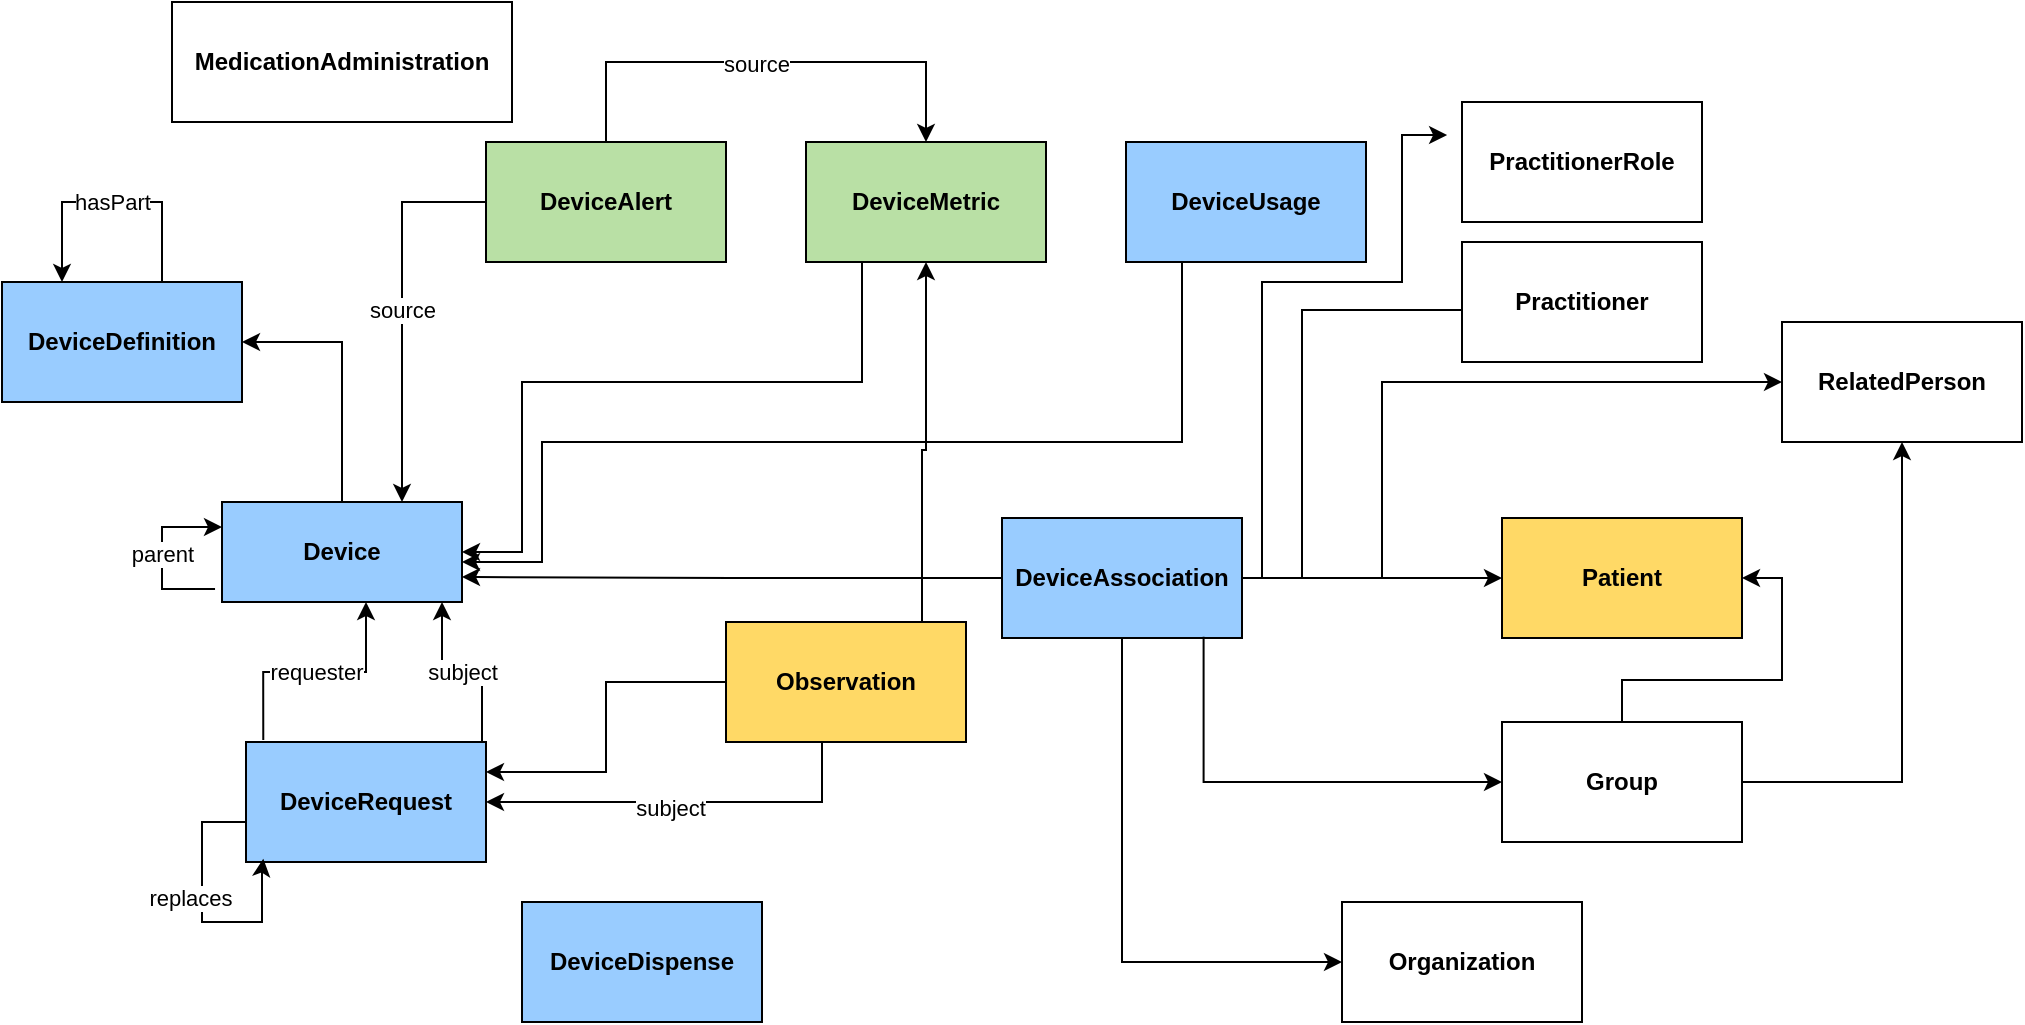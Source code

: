 <mxfile version="26.1.1">
  <diagram name="Page-1" id="5scKRdbCyCiQrwj9QMq0">
    <mxGraphModel dx="2068" dy="652" grid="1" gridSize="10" guides="1" tooltips="1" connect="1" arrows="1" fold="1" page="1" pageScale="1" pageWidth="1100" pageHeight="850" math="0" shadow="0">
      <root>
        <mxCell id="0" />
        <mxCell id="1" parent="0" />
        <mxCell id="HDEvXEDxHgeocF4VG-34-18" style="edgeStyle=orthogonalEdgeStyle;rounded=0;orthogonalLoop=1;jettySize=auto;html=1;entryX=1;entryY=0.5;entryDx=0;entryDy=0;" edge="1" parent="1" source="HDEvXEDxHgeocF4VG-34-1" target="HDEvXEDxHgeocF4VG-34-5">
          <mxGeometry relative="1" as="geometry" />
        </mxCell>
        <mxCell id="HDEvXEDxHgeocF4VG-34-43" value="parent" style="edgeStyle=orthogonalEdgeStyle;rounded=0;orthogonalLoop=1;jettySize=auto;html=1;exitX=-0.029;exitY=0.869;exitDx=0;exitDy=0;exitPerimeter=0;entryX=0;entryY=0.25;entryDx=0;entryDy=0;" edge="1" parent="1" source="HDEvXEDxHgeocF4VG-34-1" target="HDEvXEDxHgeocF4VG-34-1">
          <mxGeometry relative="1" as="geometry">
            <mxPoint x="140" y="320" as="targetPoint" />
            <Array as="points">
              <mxPoint x="120" y="353" />
              <mxPoint x="120" y="323" />
            </Array>
          </mxGeometry>
        </mxCell>
        <mxCell id="HDEvXEDxHgeocF4VG-34-1" value="Device" style="rounded=0;whiteSpace=wrap;html=1;fillColor=#99CCFF;fontStyle=1" vertex="1" parent="1">
          <mxGeometry x="150" y="310" width="120" height="50" as="geometry" />
        </mxCell>
        <mxCell id="HDEvXEDxHgeocF4VG-34-2" value="DeviceDispense" style="rounded=0;whiteSpace=wrap;html=1;fillColor=#99CCFF;fontStyle=1" vertex="1" parent="1">
          <mxGeometry x="300" y="510" width="120" height="60" as="geometry" />
        </mxCell>
        <mxCell id="HDEvXEDxHgeocF4VG-34-11" style="edgeStyle=orthogonalEdgeStyle;rounded=0;orthogonalLoop=1;jettySize=auto;html=1;entryX=1;entryY=0.75;entryDx=0;entryDy=0;exitX=0;exitY=0.5;exitDx=0;exitDy=0;" edge="1" parent="1" source="HDEvXEDxHgeocF4VG-34-3" target="HDEvXEDxHgeocF4VG-34-1">
          <mxGeometry relative="1" as="geometry">
            <mxPoint x="420" y="338" as="sourcePoint" />
            <mxPoint x="230" y="410" as="targetPoint" />
          </mxGeometry>
        </mxCell>
        <mxCell id="HDEvXEDxHgeocF4VG-34-26" style="edgeStyle=orthogonalEdgeStyle;rounded=0;orthogonalLoop=1;jettySize=auto;html=1;entryX=0;entryY=0.5;entryDx=0;entryDy=0;" edge="1" parent="1" source="HDEvXEDxHgeocF4VG-34-3" target="HDEvXEDxHgeocF4VG-34-27">
          <mxGeometry relative="1" as="geometry">
            <mxPoint x="740" y="348" as="targetPoint" />
          </mxGeometry>
        </mxCell>
        <mxCell id="HDEvXEDxHgeocF4VG-34-34" style="edgeStyle=orthogonalEdgeStyle;rounded=0;orthogonalLoop=1;jettySize=auto;html=1;entryX=0;entryY=0.5;entryDx=0;entryDy=0;" edge="1" parent="1" source="HDEvXEDxHgeocF4VG-34-3" target="HDEvXEDxHgeocF4VG-34-29">
          <mxGeometry relative="1" as="geometry">
            <Array as="points">
              <mxPoint x="730" y="348" />
              <mxPoint x="730" y="250" />
            </Array>
          </mxGeometry>
        </mxCell>
        <mxCell id="HDEvXEDxHgeocF4VG-34-35" style="edgeStyle=orthogonalEdgeStyle;rounded=0;orthogonalLoop=1;jettySize=auto;html=1;entryX=0.083;entryY=0.567;entryDx=0;entryDy=0;entryPerimeter=0;" edge="1" parent="1" source="HDEvXEDxHgeocF4VG-34-3" target="HDEvXEDxHgeocF4VG-34-28">
          <mxGeometry relative="1" as="geometry">
            <mxPoint x="760" y="220" as="targetPoint" />
            <Array as="points">
              <mxPoint x="690" y="348" />
              <mxPoint x="690" y="214" />
            </Array>
          </mxGeometry>
        </mxCell>
        <mxCell id="HDEvXEDxHgeocF4VG-34-37" style="edgeStyle=orthogonalEdgeStyle;rounded=0;orthogonalLoop=1;jettySize=auto;html=1;entryX=0;entryY=0.5;entryDx=0;entryDy=0;" edge="1" parent="1" source="HDEvXEDxHgeocF4VG-34-3" target="HDEvXEDxHgeocF4VG-34-36">
          <mxGeometry relative="1" as="geometry">
            <Array as="points">
              <mxPoint x="600" y="540" />
            </Array>
          </mxGeometry>
        </mxCell>
        <mxCell id="HDEvXEDxHgeocF4VG-34-3" value="DeviceAssociation" style="rounded=0;whiteSpace=wrap;html=1;fillColor=#99CCFF;fontStyle=1" vertex="1" parent="1">
          <mxGeometry x="540" y="318" width="120" height="60" as="geometry" />
        </mxCell>
        <mxCell id="HDEvXEDxHgeocF4VG-34-22" style="edgeStyle=orthogonalEdgeStyle;rounded=0;orthogonalLoop=1;jettySize=auto;html=1;" edge="1" parent="1" source="HDEvXEDxHgeocF4VG-34-4">
          <mxGeometry relative="1" as="geometry">
            <mxPoint x="270.0" y="340" as="targetPoint" />
            <Array as="points">
              <mxPoint x="630" y="280" />
              <mxPoint x="310" y="280" />
              <mxPoint x="310" y="340" />
            </Array>
          </mxGeometry>
        </mxCell>
        <mxCell id="HDEvXEDxHgeocF4VG-34-4" value="DeviceUsage" style="rounded=0;whiteSpace=wrap;html=1;fillColor=#99CCFF;fontStyle=1" vertex="1" parent="1">
          <mxGeometry x="602" y="130" width="120" height="60" as="geometry" />
        </mxCell>
        <mxCell id="HDEvXEDxHgeocF4VG-34-5" value="DeviceDefinition" style="rounded=0;whiteSpace=wrap;html=1;fillColor=#99CCFF;fontStyle=1" vertex="1" parent="1">
          <mxGeometry x="40" y="200" width="120" height="60" as="geometry" />
        </mxCell>
        <mxCell id="HDEvXEDxHgeocF4VG-34-15" value="subject" style="edgeStyle=orthogonalEdgeStyle;rounded=0;orthogonalLoop=1;jettySize=auto;html=1;" edge="1" parent="1" source="HDEvXEDxHgeocF4VG-34-7">
          <mxGeometry relative="1" as="geometry">
            <mxPoint x="260" y="360" as="targetPoint" />
            <Array as="points">
              <mxPoint x="280" y="395" />
              <mxPoint x="260" y="395" />
              <mxPoint x="260" y="360" />
            </Array>
          </mxGeometry>
        </mxCell>
        <mxCell id="HDEvXEDxHgeocF4VG-34-7" value="DeviceRequest" style="rounded=0;whiteSpace=wrap;html=1;fillColor=#99CCFF;fontStyle=1" vertex="1" parent="1">
          <mxGeometry x="162" y="430" width="120" height="60" as="geometry" />
        </mxCell>
        <mxCell id="HDEvXEDxHgeocF4VG-34-21" style="edgeStyle=orthogonalEdgeStyle;rounded=0;orthogonalLoop=1;jettySize=auto;html=1;entryX=1;entryY=0.5;entryDx=0;entryDy=0;" edge="1" parent="1" source="HDEvXEDxHgeocF4VG-34-8" target="HDEvXEDxHgeocF4VG-34-1">
          <mxGeometry relative="1" as="geometry">
            <Array as="points">
              <mxPoint x="470" y="250" />
              <mxPoint x="300" y="250" />
              <mxPoint x="300" y="335" />
            </Array>
          </mxGeometry>
        </mxCell>
        <mxCell id="HDEvXEDxHgeocF4VG-34-8" value="DeviceMetric" style="rounded=0;whiteSpace=wrap;html=1;fillColor=#B9E0A5;fontStyle=1" vertex="1" parent="1">
          <mxGeometry x="442" y="130" width="120" height="60" as="geometry" />
        </mxCell>
        <mxCell id="HDEvXEDxHgeocF4VG-34-23" value="source" style="edgeStyle=orthogonalEdgeStyle;rounded=0;orthogonalLoop=1;jettySize=auto;html=1;entryX=0.75;entryY=0;entryDx=0;entryDy=0;" edge="1" parent="1" source="HDEvXEDxHgeocF4VG-34-10" target="HDEvXEDxHgeocF4VG-34-1">
          <mxGeometry relative="1" as="geometry">
            <Array as="points">
              <mxPoint x="240" y="160" />
            </Array>
          </mxGeometry>
        </mxCell>
        <mxCell id="HDEvXEDxHgeocF4VG-34-24" style="edgeStyle=orthogonalEdgeStyle;rounded=0;orthogonalLoop=1;jettySize=auto;html=1;entryX=0.5;entryY=0;entryDx=0;entryDy=0;exitX=0.5;exitY=0;exitDx=0;exitDy=0;" edge="1" parent="1" source="HDEvXEDxHgeocF4VG-34-10" target="HDEvXEDxHgeocF4VG-34-8">
          <mxGeometry relative="1" as="geometry">
            <Array as="points">
              <mxPoint x="342" y="90" />
              <mxPoint x="502" y="90" />
            </Array>
          </mxGeometry>
        </mxCell>
        <mxCell id="HDEvXEDxHgeocF4VG-34-25" value="source" style="edgeLabel;html=1;align=center;verticalAlign=middle;resizable=0;points=[];" vertex="1" connectable="0" parent="HDEvXEDxHgeocF4VG-34-24">
          <mxGeometry x="-0.035" y="-1" relative="1" as="geometry">
            <mxPoint x="-1" as="offset" />
          </mxGeometry>
        </mxCell>
        <mxCell id="HDEvXEDxHgeocF4VG-34-10" value="DeviceAlert" style="rounded=0;whiteSpace=wrap;html=1;fillColor=#B9E0A5;fontStyle=1" vertex="1" parent="1">
          <mxGeometry x="282" y="130" width="120" height="60" as="geometry" />
        </mxCell>
        <mxCell id="HDEvXEDxHgeocF4VG-34-12" style="edgeStyle=orthogonalEdgeStyle;rounded=0;orthogonalLoop=1;jettySize=auto;html=1;entryX=0.072;entryY=0.972;entryDx=0;entryDy=0;entryPerimeter=0;" edge="1" parent="1" source="HDEvXEDxHgeocF4VG-34-7" target="HDEvXEDxHgeocF4VG-34-7">
          <mxGeometry relative="1" as="geometry">
            <Array as="points">
              <mxPoint x="140" y="470" />
              <mxPoint x="140" y="520" />
              <mxPoint x="170" y="520" />
              <mxPoint x="170" y="494" />
            </Array>
          </mxGeometry>
        </mxCell>
        <mxCell id="HDEvXEDxHgeocF4VG-34-14" value="replaces" style="edgeLabel;html=1;align=center;verticalAlign=middle;resizable=0;points=[];" vertex="1" connectable="0" parent="HDEvXEDxHgeocF4VG-34-12">
          <mxGeometry x="-0.114" y="-6" relative="1" as="geometry">
            <mxPoint as="offset" />
          </mxGeometry>
        </mxCell>
        <mxCell id="HDEvXEDxHgeocF4VG-34-17" value="requester" style="edgeStyle=orthogonalEdgeStyle;rounded=0;orthogonalLoop=1;jettySize=auto;html=1;exitX=0.072;exitY=-0.017;exitDx=0;exitDy=0;exitPerimeter=0;" edge="1" parent="1" source="HDEvXEDxHgeocF4VG-34-7">
          <mxGeometry relative="1" as="geometry">
            <mxPoint x="222" y="360" as="targetPoint" />
            <Array as="points">
              <mxPoint x="171" y="395" />
              <mxPoint x="222" y="395" />
            </Array>
          </mxGeometry>
        </mxCell>
        <mxCell id="HDEvXEDxHgeocF4VG-34-19" value="hasPart" style="edgeStyle=orthogonalEdgeStyle;rounded=0;orthogonalLoop=1;jettySize=auto;html=1;entryX=0.25;entryY=0;entryDx=0;entryDy=0;" edge="1" parent="1" source="HDEvXEDxHgeocF4VG-34-5" target="HDEvXEDxHgeocF4VG-34-5">
          <mxGeometry relative="1" as="geometry">
            <Array as="points">
              <mxPoint x="120" y="160" />
              <mxPoint x="70" y="160" />
            </Array>
          </mxGeometry>
        </mxCell>
        <mxCell id="HDEvXEDxHgeocF4VG-34-31" style="edgeStyle=orthogonalEdgeStyle;rounded=0;orthogonalLoop=1;jettySize=auto;html=1;exitX=0.84;exitY=0.989;exitDx=0;exitDy=0;exitPerimeter=0;entryX=0;entryY=0.5;entryDx=0;entryDy=0;" edge="1" parent="1" source="HDEvXEDxHgeocF4VG-34-3" target="HDEvXEDxHgeocF4VG-34-30">
          <mxGeometry relative="1" as="geometry" />
        </mxCell>
        <mxCell id="HDEvXEDxHgeocF4VG-34-27" value="Patient" style="rounded=0;whiteSpace=wrap;html=1;fillColor=#FFD966;fontStyle=1" vertex="1" parent="1">
          <mxGeometry x="790" y="318" width="120" height="60" as="geometry" />
        </mxCell>
        <mxCell id="HDEvXEDxHgeocF4VG-34-28" value="Practitioner" style="rounded=0;whiteSpace=wrap;html=1;fillColor=#FFFFFF;fontStyle=1" vertex="1" parent="1">
          <mxGeometry x="770" y="180" width="120" height="60" as="geometry" />
        </mxCell>
        <mxCell id="HDEvXEDxHgeocF4VG-34-29" value="RelatedPerson" style="rounded=0;whiteSpace=wrap;html=1;fillColor=#FFFFFF;fontStyle=1" vertex="1" parent="1">
          <mxGeometry x="930" y="220" width="120" height="60" as="geometry" />
        </mxCell>
        <mxCell id="HDEvXEDxHgeocF4VG-34-32" style="edgeStyle=orthogonalEdgeStyle;rounded=0;orthogonalLoop=1;jettySize=auto;html=1;entryX=0.5;entryY=1;entryDx=0;entryDy=0;" edge="1" parent="1" source="HDEvXEDxHgeocF4VG-34-30" target="HDEvXEDxHgeocF4VG-34-29">
          <mxGeometry relative="1" as="geometry" />
        </mxCell>
        <mxCell id="HDEvXEDxHgeocF4VG-34-33" style="edgeStyle=orthogonalEdgeStyle;rounded=0;orthogonalLoop=1;jettySize=auto;html=1;entryX=1;entryY=0.5;entryDx=0;entryDy=0;" edge="1" parent="1" source="HDEvXEDxHgeocF4VG-34-30" target="HDEvXEDxHgeocF4VG-34-27">
          <mxGeometry relative="1" as="geometry" />
        </mxCell>
        <mxCell id="HDEvXEDxHgeocF4VG-34-30" value="Group" style="rounded=0;whiteSpace=wrap;html=1;fillColor=#FFFFFF;fontStyle=1" vertex="1" parent="1">
          <mxGeometry x="790" y="420" width="120" height="60" as="geometry" />
        </mxCell>
        <mxCell id="HDEvXEDxHgeocF4VG-34-36" value="Organization" style="rounded=0;whiteSpace=wrap;html=1;fillColor=#FFFFFF;fontStyle=1" vertex="1" parent="1">
          <mxGeometry x="710" y="510" width="120" height="60" as="geometry" />
        </mxCell>
        <mxCell id="HDEvXEDxHgeocF4VG-34-38" value="PractitionerRole" style="rounded=0;whiteSpace=wrap;html=1;fillColor=#FFFFFF;fontStyle=1" vertex="1" parent="1">
          <mxGeometry x="770" y="110" width="120" height="60" as="geometry" />
        </mxCell>
        <mxCell id="HDEvXEDxHgeocF4VG-34-39" style="edgeStyle=orthogonalEdgeStyle;rounded=0;orthogonalLoop=1;jettySize=auto;html=1;entryX=-0.062;entryY=0.275;entryDx=0;entryDy=0;entryPerimeter=0;" edge="1" parent="1" source="HDEvXEDxHgeocF4VG-34-3" target="HDEvXEDxHgeocF4VG-34-38">
          <mxGeometry relative="1" as="geometry">
            <Array as="points">
              <mxPoint x="670" y="348" />
              <mxPoint x="670" y="200" />
              <mxPoint x="740" y="200" />
              <mxPoint x="740" y="127" />
            </Array>
          </mxGeometry>
        </mxCell>
        <mxCell id="HDEvXEDxHgeocF4VG-34-44" style="edgeStyle=orthogonalEdgeStyle;rounded=0;orthogonalLoop=1;jettySize=auto;html=1;entryX=1;entryY=0.5;entryDx=0;entryDy=0;" edge="1" parent="1" source="HDEvXEDxHgeocF4VG-34-40" target="HDEvXEDxHgeocF4VG-34-7">
          <mxGeometry relative="1" as="geometry">
            <Array as="points">
              <mxPoint x="450" y="460" />
            </Array>
          </mxGeometry>
        </mxCell>
        <mxCell id="HDEvXEDxHgeocF4VG-34-46" value="subject" style="edgeLabel;html=1;align=center;verticalAlign=middle;resizable=0;points=[];" vertex="1" connectable="0" parent="HDEvXEDxHgeocF4VG-34-44">
          <mxGeometry x="0.074" y="3" relative="1" as="geometry">
            <mxPoint as="offset" />
          </mxGeometry>
        </mxCell>
        <mxCell id="HDEvXEDxHgeocF4VG-34-45" style="edgeStyle=orthogonalEdgeStyle;rounded=0;orthogonalLoop=1;jettySize=auto;html=1;entryX=1;entryY=0.25;entryDx=0;entryDy=0;" edge="1" parent="1" source="HDEvXEDxHgeocF4VG-34-40" target="HDEvXEDxHgeocF4VG-34-7">
          <mxGeometry relative="1" as="geometry" />
        </mxCell>
        <mxCell id="HDEvXEDxHgeocF4VG-34-47" value="" style="edgeStyle=orthogonalEdgeStyle;rounded=0;orthogonalLoop=1;jettySize=auto;html=1;entryX=0.5;entryY=1;entryDx=0;entryDy=0;" edge="1" parent="1" source="HDEvXEDxHgeocF4VG-34-40" target="HDEvXEDxHgeocF4VG-34-8">
          <mxGeometry relative="1" as="geometry">
            <Array as="points">
              <mxPoint x="500" y="284" />
              <mxPoint x="502" y="284" />
            </Array>
          </mxGeometry>
        </mxCell>
        <mxCell id="HDEvXEDxHgeocF4VG-34-40" value="Observation" style="rounded=0;whiteSpace=wrap;html=1;fillColor=#FFD966;fontStyle=1" vertex="1" parent="1">
          <mxGeometry x="402" y="370" width="120" height="60" as="geometry" />
        </mxCell>
        <mxCell id="HDEvXEDxHgeocF4VG-34-48" value="MedicationAdministration" style="rounded=0;whiteSpace=wrap;html=1;fillColor=#FFFFFF;fontStyle=1" vertex="1" parent="1">
          <mxGeometry x="125" y="60" width="170" height="60" as="geometry" />
        </mxCell>
      </root>
    </mxGraphModel>
  </diagram>
</mxfile>
